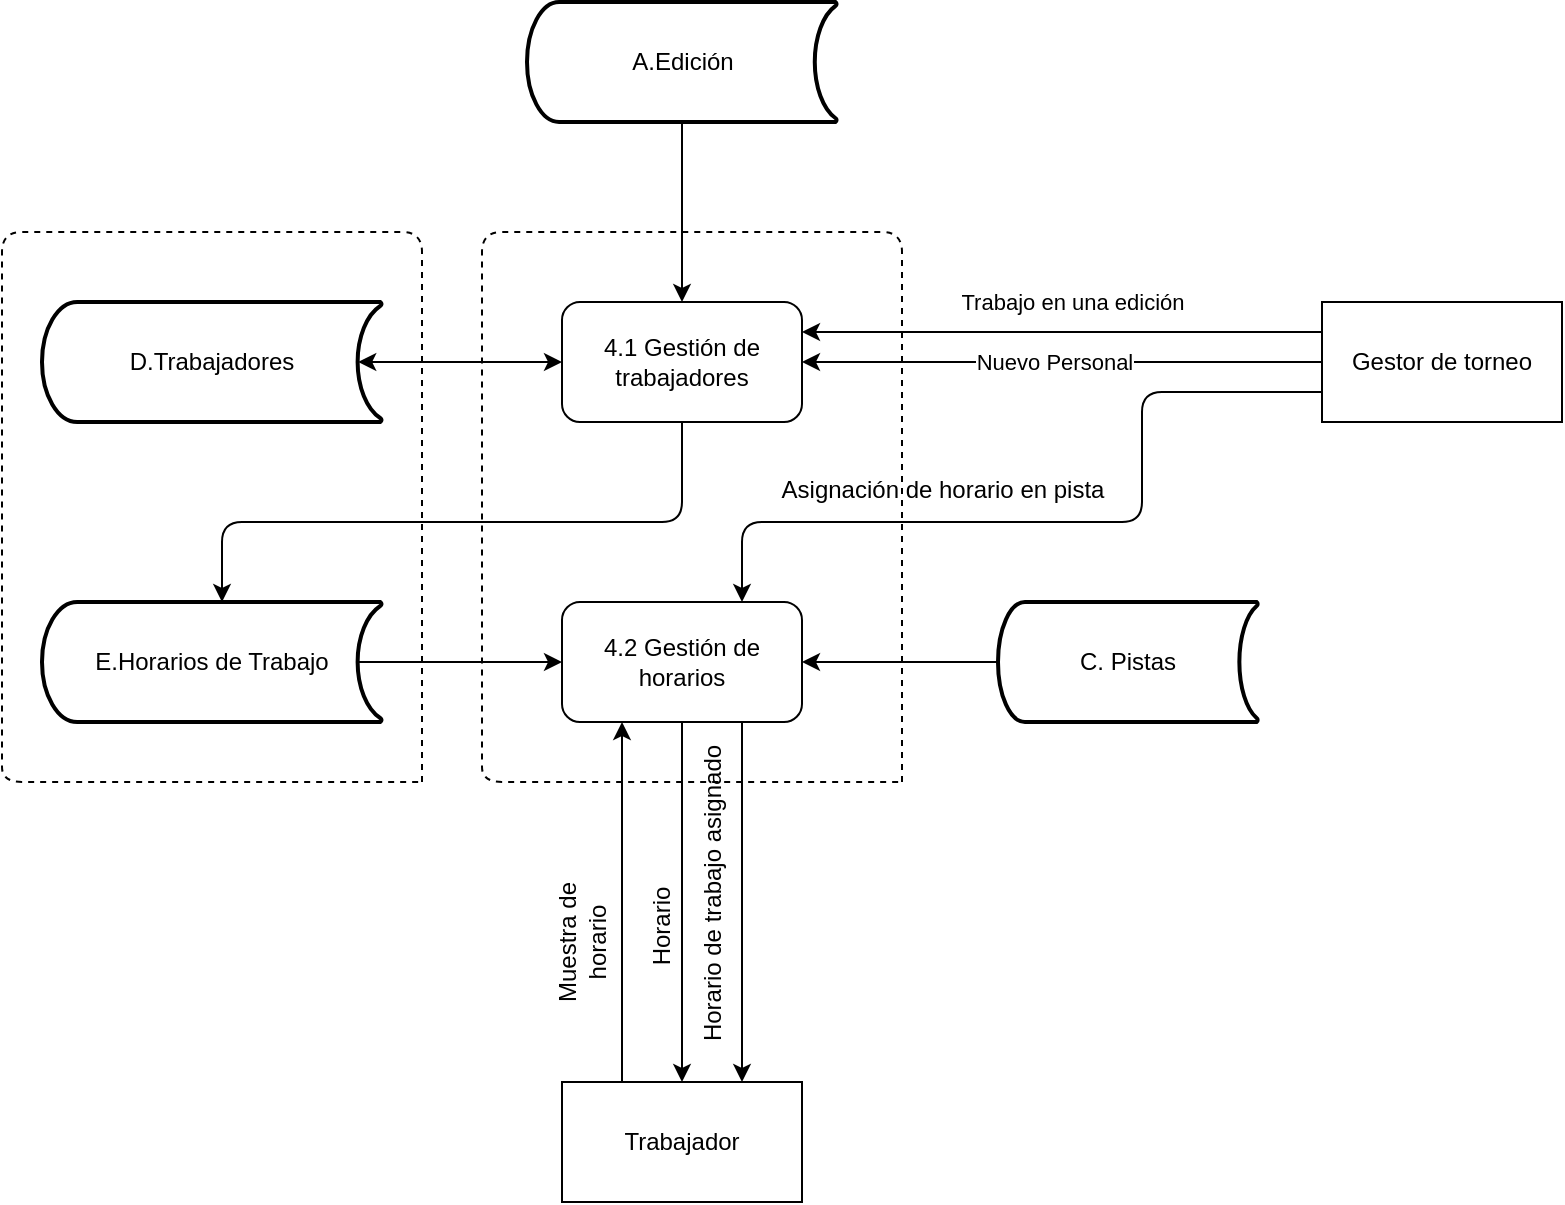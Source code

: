 <mxfile version="12.3.1" type="google" pages="1"><diagram id="1FT7YNVkxUr0W1zZhCOa" name="Page-1"><mxGraphModel dx="1524" dy="1024" grid="1" gridSize="10" guides="1" tooltips="1" connect="1" arrows="1" fold="1" page="1" pageScale="1" pageWidth="827" pageHeight="1169" math="0" shadow="0"><root><mxCell id="0"/><mxCell id="1" parent="0"/><mxCell id="obeCrXmsWIG4zns1hsax-4" value="Trabajador" style="rounded=0;whiteSpace=wrap;html=1;" parent="1" vertex="1"><mxGeometry x="130" y="880" width="120" height="60" as="geometry"/></mxCell><mxCell id="obeCrXmsWIG4zns1hsax-5" value="Trabajo en una edición" style="endArrow=classic;html=1;exitX=0;exitY=0.25;exitDx=0;exitDy=0;entryX=1;entryY=0.25;entryDx=0;entryDy=0;" parent="1" source="obeCrXmsWIG4zns1hsax-14" target="obeCrXmsWIG4zns1hsax-23" edge="1"><mxGeometry x="-0.037" y="-15" width="50" height="50" relative="1" as="geometry"><mxPoint x="485.53" y="479.8" as="sourcePoint"/><mxPoint x="280" y="505" as="targetPoint"/><mxPoint as="offset"/></mxGeometry></mxCell><mxCell id="obeCrXmsWIG4zns1hsax-7" value="" style="endArrow=classic;html=1;exitX=0;exitY=0.75;exitDx=0;exitDy=0;entryX=0.75;entryY=0;entryDx=0;entryDy=0;" parent="1" source="obeCrXmsWIG4zns1hsax-14" edge="1" target="obeCrXmsWIG4zns1hsax-24"><mxGeometry width="50" height="50" relative="1" as="geometry"><mxPoint x="600" y="535" as="sourcePoint"/><mxPoint x="250" y="535" as="targetPoint"/><Array as="points"><mxPoint x="420" y="535"/><mxPoint x="420" y="600"/><mxPoint x="220" y="600"/></Array></mxGeometry></mxCell><mxCell id="obeCrXmsWIG4zns1hsax-8" value="&lt;div&gt;Asignación de horario en pista&lt;/div&gt;" style="text;html=1;resizable=0;points=[];align=center;verticalAlign=middle;labelBackgroundColor=#ffffff;" parent="obeCrXmsWIG4zns1hsax-7" vertex="1" connectable="0"><mxGeometry x="0.23" y="1" relative="1" as="geometry"><mxPoint x="-12" y="-17" as="offset"/></mxGeometry></mxCell><mxCell id="obeCrXmsWIG4zns1hsax-9" style="edgeStyle=orthogonalEdgeStyle;rounded=0;orthogonalLoop=1;jettySize=auto;html=1;exitX=0.25;exitY=0;exitDx=0;exitDy=0;entryX=0.25;entryY=1;entryDx=0;entryDy=0;" parent="1" source="obeCrXmsWIG4zns1hsax-4" edge="1"><mxGeometry relative="1" as="geometry"><mxPoint x="160" y="700" as="targetPoint"/></mxGeometry></mxCell><mxCell id="obeCrXmsWIG4zns1hsax-10" value="Muestra de horario" style="text;html=1;strokeColor=none;fillColor=none;align=center;verticalAlign=middle;whiteSpace=wrap;rounded=0;rotation=-90;" parent="1" vertex="1"><mxGeometry x="90" y="800" width="100" height="20" as="geometry"/></mxCell><mxCell id="obeCrXmsWIG4zns1hsax-11" value="" style="endArrow=classic;html=1;entryX=0.5;entryY=0;entryDx=0;entryDy=0;exitX=0.5;exitY=1;exitDx=0;exitDy=0;" parent="1" target="obeCrXmsWIG4zns1hsax-4" edge="1"><mxGeometry width="50" height="50" relative="1" as="geometry"><mxPoint x="190" y="700" as="sourcePoint"/><mxPoint x="220" y="853" as="targetPoint"/></mxGeometry></mxCell><mxCell id="obeCrXmsWIG4zns1hsax-12" value="Horario" style="text;html=1;resizable=0;points=[];align=center;verticalAlign=middle;labelBackgroundColor=#ffffff;rotation=-90;" parent="obeCrXmsWIG4zns1hsax-11" vertex="1" connectable="0"><mxGeometry x="0.528" y="-1" relative="1" as="geometry"><mxPoint x="-9" y="-35" as="offset"/></mxGeometry></mxCell><mxCell id="obeCrXmsWIG4zns1hsax-13" value="Nuevo Personal" style="endArrow=classic;html=1;exitX=0;exitY=0.5;exitDx=0;exitDy=0;entryX=1;entryY=0.5;entryDx=0;entryDy=0;" parent="1" source="obeCrXmsWIG4zns1hsax-14" edge="1"><mxGeometry x="0.029" width="50" height="50" relative="1" as="geometry"><mxPoint x="393" y="580" as="sourcePoint"/><mxPoint x="250" y="520" as="targetPoint"/><Array as="points"/><mxPoint as="offset"/></mxGeometry></mxCell><mxCell id="obeCrXmsWIG4zns1hsax-14" value="Gestor de torneo" style="rounded=0;whiteSpace=wrap;html=1;" parent="1" vertex="1"><mxGeometry x="510" y="490" width="120" height="60" as="geometry"/></mxCell><mxCell id="obeCrXmsWIG4zns1hsax-16" value="D.Trabajadores" style="strokeWidth=2;html=1;shape=mxgraph.flowchart.stored_data;whiteSpace=wrap;" parent="1" vertex="1"><mxGeometry x="-130" y="490" width="170" height="60" as="geometry"/></mxCell><mxCell id="obeCrXmsWIG4zns1hsax-17" value="" style="endArrow=classic;html=1;exitX=0.75;exitY=1;exitDx=0;exitDy=0;entryX=0.75;entryY=0;entryDx=0;entryDy=0;" parent="1" target="obeCrXmsWIG4zns1hsax-4" edge="1"><mxGeometry width="50" height="50" relative="1" as="geometry"><mxPoint x="220" y="700" as="sourcePoint"/><mxPoint x="400" y="930" as="targetPoint"/><Array as="points"/></mxGeometry></mxCell><mxCell id="obeCrXmsWIG4zns1hsax-18" value="&lt;div&gt;Horario de trabajo asignado&lt;/div&gt;" style="text;html=1;resizable=0;points=[];align=center;verticalAlign=middle;labelBackgroundColor=#ffffff;rotation=-90;" parent="obeCrXmsWIG4zns1hsax-17" vertex="1" connectable="0"><mxGeometry x="-0.309" y="-61" relative="1" as="geometry"><mxPoint x="46" y="24" as="offset"/></mxGeometry></mxCell><mxCell id="obeCrXmsWIG4zns1hsax-19" value="E.Horarios de Trabajo" style="strokeWidth=2;html=1;shape=mxgraph.flowchart.stored_data;whiteSpace=wrap;" parent="1" vertex="1"><mxGeometry x="-130" y="640" width="170" height="60" as="geometry"/></mxCell><mxCell id="obeCrXmsWIG4zns1hsax-21" value="" style="endArrow=none;dashed=1;html=1;" parent="1" edge="1"><mxGeometry width="50" height="50" relative="1" as="geometry"><mxPoint x="60" y="730" as="sourcePoint"/><mxPoint x="60" y="730" as="targetPoint"/><Array as="points"><mxPoint x="60" y="455"/><mxPoint x="-150" y="455"/><mxPoint x="-150" y="705"/><mxPoint x="-150" y="730"/></Array></mxGeometry></mxCell><mxCell id="obeCrXmsWIG4zns1hsax-22" value="" style="endArrow=none;dashed=1;html=1;" parent="1" edge="1"><mxGeometry width="50" height="50" relative="1" as="geometry"><mxPoint x="300" y="730" as="sourcePoint"/><mxPoint x="300" y="730" as="targetPoint"/><Array as="points"><mxPoint x="300" y="455"/><mxPoint x="90" y="455"/><mxPoint x="90" y="705"/><mxPoint x="90" y="730"/></Array></mxGeometry></mxCell><mxCell id="obeCrXmsWIG4zns1hsax-23" value="4.1 Gestión de trabajadores" style="rounded=1;whiteSpace=wrap;html=1;" parent="1" vertex="1"><mxGeometry x="130" y="490" width="120" height="60" as="geometry"/></mxCell><mxCell id="obeCrXmsWIG4zns1hsax-24" value="4.2 Gestión de horarios" style="rounded=1;whiteSpace=wrap;html=1;" parent="1" vertex="1"><mxGeometry x="130" y="640" width="120" height="60" as="geometry"/></mxCell><mxCell id="obeCrXmsWIG4zns1hsax-25" value="" style="endArrow=classic;html=1;exitX=0.93;exitY=0.5;exitDx=0;exitDy=0;exitPerimeter=0;entryX=0;entryY=0.5;entryDx=0;entryDy=0;" parent="1" source="obeCrXmsWIG4zns1hsax-19" target="obeCrXmsWIG4zns1hsax-24" edge="1"><mxGeometry width="50" height="50" relative="1" as="geometry"><mxPoint x="-30" y="810" as="sourcePoint"/><mxPoint x="20" y="760" as="targetPoint"/></mxGeometry></mxCell><mxCell id="obeCrXmsWIG4zns1hsax-27" value="" style="endArrow=classic;html=1;exitX=0.5;exitY=1;exitDx=0;exitDy=0;" parent="1" source="obeCrXmsWIG4zns1hsax-23" edge="1"><mxGeometry width="50" height="50" relative="1" as="geometry"><mxPoint x="-95" y="845" as="sourcePoint"/><mxPoint x="-40" y="640" as="targetPoint"/><Array as="points"><mxPoint x="190" y="600"/><mxPoint x="-40" y="600"/></Array></mxGeometry></mxCell><mxCell id="Cc4W7T_GTVcKPqGgT1B1-1" value="C. Pistas" style="strokeWidth=2;html=1;shape=mxgraph.flowchart.stored_data;whiteSpace=wrap;" parent="1" vertex="1"><mxGeometry x="348" y="640" width="130" height="60" as="geometry"/></mxCell><mxCell id="Cc4W7T_GTVcKPqGgT1B1-2" value="A.Edición" style="strokeWidth=2;html=1;shape=mxgraph.flowchart.stored_data;whiteSpace=wrap;" parent="1" vertex="1"><mxGeometry x="112.5" y="340" width="155" height="60" as="geometry"/></mxCell><mxCell id="Cc4W7T_GTVcKPqGgT1B1-4" value="" style="endArrow=classic;html=1;exitX=0.5;exitY=1;exitDx=0;exitDy=0;exitPerimeter=0;entryX=0.5;entryY=0;entryDx=0;entryDy=0;" parent="1" source="Cc4W7T_GTVcKPqGgT1B1-2" target="obeCrXmsWIG4zns1hsax-23" edge="1"><mxGeometry width="50" height="50" relative="1" as="geometry"><mxPoint x="-120" y="1010" as="sourcePoint"/><mxPoint x="-70" y="960" as="targetPoint"/></mxGeometry></mxCell><mxCell id="Cc4W7T_GTVcKPqGgT1B1-5" value="" style="endArrow=classic;startArrow=classic;html=1;entryX=0;entryY=0.5;entryDx=0;entryDy=0;exitX=0.93;exitY=0.5;exitDx=0;exitDy=0;exitPerimeter=0;" parent="1" source="obeCrXmsWIG4zns1hsax-16" target="obeCrXmsWIG4zns1hsax-23" edge="1"><mxGeometry width="50" height="50" relative="1" as="geometry"><mxPoint x="-120" y="1010" as="sourcePoint"/><mxPoint x="-70" y="960" as="targetPoint"/></mxGeometry></mxCell><mxCell id="6FG-b0ittiKLJ61CuXN--1" value="" style="endArrow=classic;html=1;exitX=0;exitY=0.5;exitDx=0;exitDy=0;exitPerimeter=0;entryX=1;entryY=0.5;entryDx=0;entryDy=0;" edge="1" parent="1" source="Cc4W7T_GTVcKPqGgT1B1-1" target="obeCrXmsWIG4zns1hsax-24"><mxGeometry width="50" height="50" relative="1" as="geometry"><mxPoint x="350" y="770" as="sourcePoint"/><mxPoint x="400" y="720" as="targetPoint"/></mxGeometry></mxCell></root></mxGraphModel></diagram></mxfile>